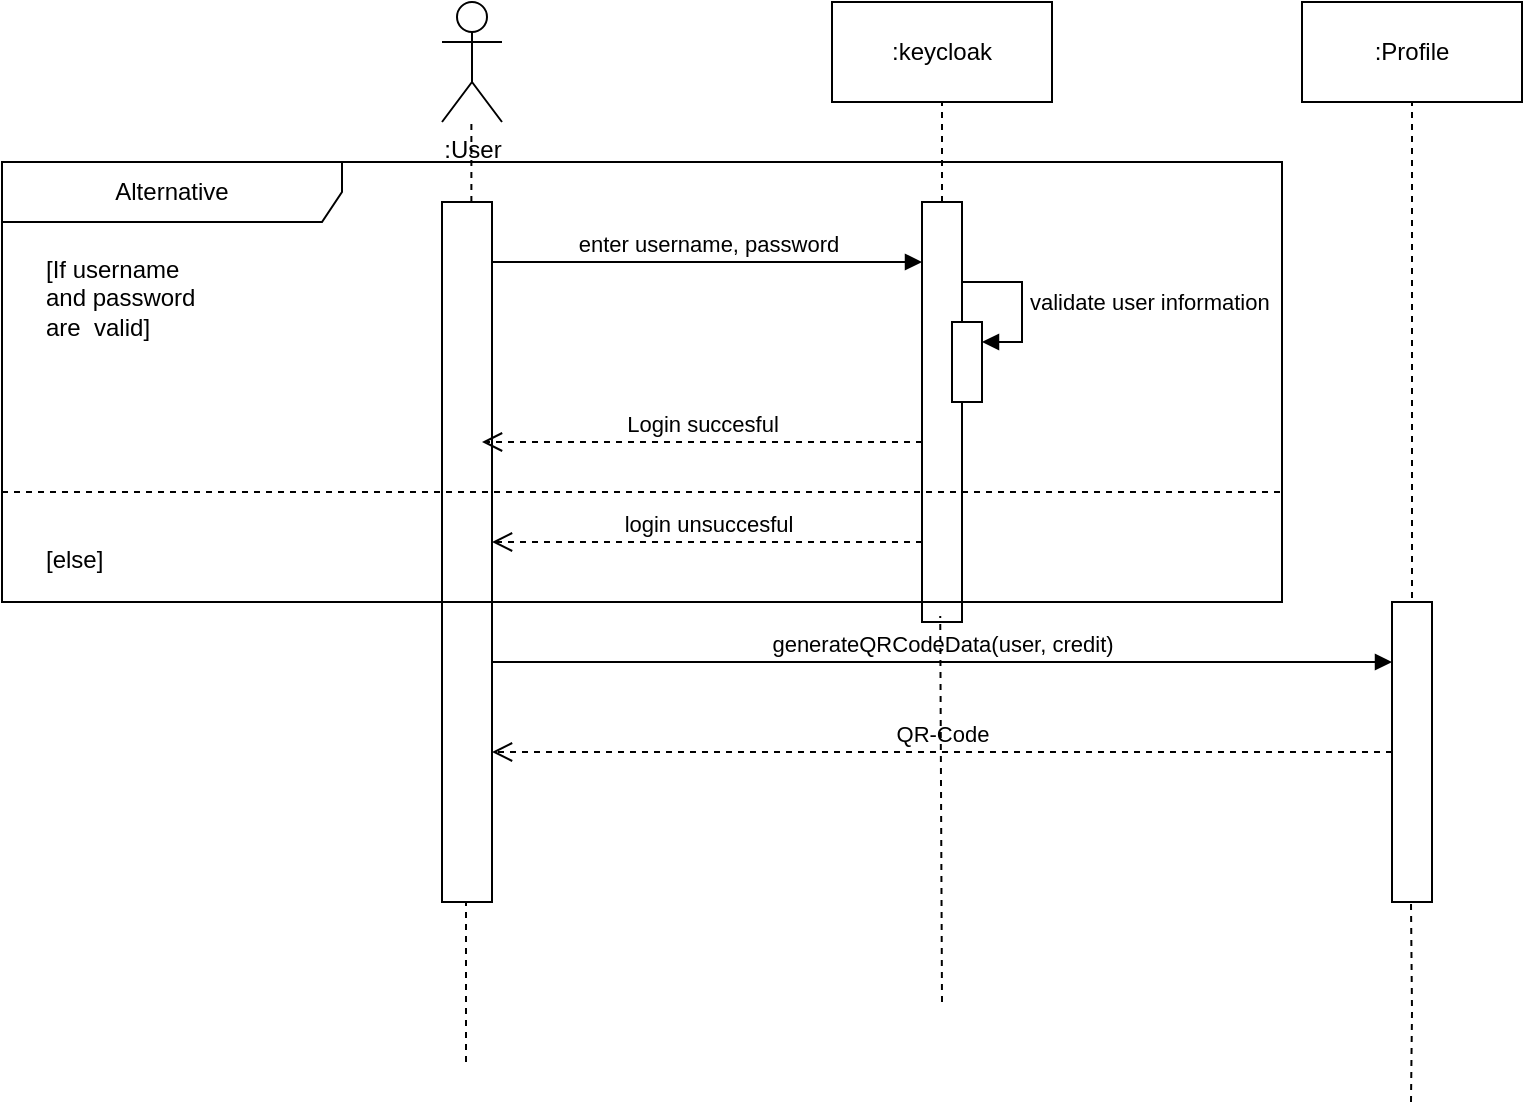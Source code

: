 <mxfile version="24.4.0" type="device">
  <diagram name="Page-1" id="ikG8HmU_IRK9c4D8nbOq">
    <mxGraphModel dx="2501" dy="754" grid="0" gridSize="10" guides="1" tooltips="1" connect="1" arrows="1" fold="1" page="1" pageScale="1" pageWidth="827" pageHeight="1169" math="0" shadow="0">
      <root>
        <mxCell id="0" />
        <mxCell id="1" parent="0" />
        <mxCell id="XWiXRqZ9KCItGG4AB0L--14" value=":User" style="shape=umlActor;verticalLabelPosition=bottom;verticalAlign=top;html=1;" parent="1" vertex="1">
          <mxGeometry x="100" y="40" width="30" height="60" as="geometry" />
        </mxCell>
        <mxCell id="XWiXRqZ9KCItGG4AB0L--15" value="&lt;div&gt;:keycloak&lt;/div&gt;" style="html=1;whiteSpace=wrap;" parent="1" vertex="1">
          <mxGeometry x="295" y="40" width="110" height="50" as="geometry" />
        </mxCell>
        <mxCell id="XWiXRqZ9KCItGG4AB0L--16" value=":Profile" style="html=1;whiteSpace=wrap;" parent="1" vertex="1">
          <mxGeometry x="530" y="40" width="110" height="50" as="geometry" />
        </mxCell>
        <mxCell id="XWiXRqZ9KCItGG4AB0L--17" value="" style="html=1;points=[[0,0,0,0,5],[0,1,0,0,-5],[1,0,0,0,5],[1,1,0,0,-5]];perimeter=orthogonalPerimeter;outlineConnect=0;targetShapes=umlLifeline;portConstraint=eastwest;newEdgeStyle={&quot;curved&quot;:0,&quot;rounded&quot;:0};" parent="1" vertex="1">
          <mxGeometry x="100" y="140" width="25" height="350" as="geometry" />
        </mxCell>
        <mxCell id="XWiXRqZ9KCItGG4AB0L--20" value="" style="endArrow=none;dashed=1;html=1;rounded=0;entryX=0.5;entryY=1;entryDx=0;entryDy=0;" parent="1" source="XWiXRqZ9KCItGG4AB0L--19" target="XWiXRqZ9KCItGG4AB0L--15" edge="1">
          <mxGeometry width="50" height="50" relative="1" as="geometry">
            <mxPoint x="280" y="200" as="sourcePoint" />
            <mxPoint x="280" y="140" as="targetPoint" />
          </mxGeometry>
        </mxCell>
        <mxCell id="XWiXRqZ9KCItGG4AB0L--19" value="" style="html=1;points=[[0,0,0,0,5],[0,1,0,0,-5],[1,0,0,0,5],[1,1,0,0,-5]];perimeter=orthogonalPerimeter;outlineConnect=0;targetShapes=umlLifeline;portConstraint=eastwest;newEdgeStyle={&quot;curved&quot;:0,&quot;rounded&quot;:0};" parent="1" vertex="1">
          <mxGeometry x="340" y="140" width="20" height="210" as="geometry" />
        </mxCell>
        <mxCell id="XWiXRqZ9KCItGG4AB0L--22" value="" style="endArrow=none;dashed=1;html=1;rounded=0;entryX=0.5;entryY=1;entryDx=0;entryDy=0;" parent="1" target="XWiXRqZ9KCItGG4AB0L--16" edge="1">
          <mxGeometry width="50" height="50" relative="1" as="geometry">
            <mxPoint x="585" y="350" as="sourcePoint" />
            <mxPoint x="480" y="110" as="targetPoint" />
          </mxGeometry>
        </mxCell>
        <mxCell id="XWiXRqZ9KCItGG4AB0L--27" value="" style="endArrow=none;dashed=1;html=1;rounded=0;" parent="1" source="XWiXRqZ9KCItGG4AB0L--17" target="XWiXRqZ9KCItGG4AB0L--14" edge="1">
          <mxGeometry width="50" height="50" relative="1" as="geometry">
            <mxPoint x="90" y="170" as="sourcePoint" />
            <mxPoint x="140" y="120" as="targetPoint" />
          </mxGeometry>
        </mxCell>
        <mxCell id="XWiXRqZ9KCItGG4AB0L--28" value="enter username, password" style="html=1;verticalAlign=bottom;endArrow=block;curved=0;rounded=0;" parent="1" target="XWiXRqZ9KCItGG4AB0L--19" edge="1">
          <mxGeometry width="80" relative="1" as="geometry">
            <mxPoint x="125" y="170" as="sourcePoint" />
            <mxPoint x="205" y="170" as="targetPoint" />
          </mxGeometry>
        </mxCell>
        <mxCell id="XWiXRqZ9KCItGG4AB0L--31" value="" style="html=1;points=[[0,0,0,0,5],[0,1,0,0,-5],[1,0,0,0,5],[1,1,0,0,-5]];perimeter=orthogonalPerimeter;outlineConnect=0;targetShapes=umlLifeline;portConstraint=eastwest;newEdgeStyle={&quot;curved&quot;:0,&quot;rounded&quot;:0};" parent="1" vertex="1">
          <mxGeometry x="355" y="200" width="15" height="40" as="geometry" />
        </mxCell>
        <mxCell id="XWiXRqZ9KCItGG4AB0L--32" value="validate user information" style="html=1;align=left;spacingLeft=2;endArrow=block;rounded=0;edgeStyle=orthogonalEdgeStyle;curved=0;rounded=0;" parent="1" target="XWiXRqZ9KCItGG4AB0L--31" edge="1">
          <mxGeometry relative="1" as="geometry">
            <mxPoint x="360" y="180" as="sourcePoint" />
            <Array as="points">
              <mxPoint x="390" y="210" />
            </Array>
          </mxGeometry>
        </mxCell>
        <mxCell id="XWiXRqZ9KCItGG4AB0L--36" value="Login succesful" style="html=1;verticalAlign=bottom;endArrow=open;dashed=1;endSize=8;curved=0;rounded=0;" parent="1" edge="1">
          <mxGeometry relative="1" as="geometry">
            <mxPoint x="340" y="260" as="sourcePoint" />
            <mxPoint x="120" y="260" as="targetPoint" />
            <Array as="points">
              <mxPoint x="240" y="260" />
            </Array>
          </mxGeometry>
        </mxCell>
        <mxCell id="XWiXRqZ9KCItGG4AB0L--38" value="Alternative" style="shape=umlFrame;whiteSpace=wrap;html=1;pointerEvents=0;recursiveResize=0;container=1;collapsible=0;width=170;" parent="1" vertex="1">
          <mxGeometry x="-120" y="120" width="640" height="220" as="geometry" />
        </mxCell>
        <mxCell id="XWiXRqZ9KCItGG4AB0L--39" value="[If username &lt;br&gt;and password &lt;br&gt;are&amp;nbsp; valid]" style="text;html=1;" parent="XWiXRqZ9KCItGG4AB0L--38" vertex="1">
          <mxGeometry width="100" height="20" relative="1" as="geometry">
            <mxPoint x="20" y="40" as="offset" />
          </mxGeometry>
        </mxCell>
        <mxCell id="XWiXRqZ9KCItGG4AB0L--42" value="login unsuccesful" style="html=1;verticalAlign=bottom;endArrow=open;dashed=1;endSize=8;curved=0;rounded=0;" parent="XWiXRqZ9KCItGG4AB0L--38" target="XWiXRqZ9KCItGG4AB0L--17" edge="1">
          <mxGeometry relative="1" as="geometry">
            <mxPoint x="460" y="190" as="sourcePoint" />
            <mxPoint x="380" y="190" as="targetPoint" />
          </mxGeometry>
        </mxCell>
        <mxCell id="XWiXRqZ9KCItGG4AB0L--40" value="[else]" style="line;strokeWidth=1;dashed=1;labelPosition=center;verticalLabelPosition=bottom;align=left;verticalAlign=top;spacingLeft=20;spacingTop=15;html=1;whiteSpace=wrap;" parent="1" vertex="1">
          <mxGeometry x="-120" y="280" width="640" height="10" as="geometry" />
        </mxCell>
        <mxCell id="XWiXRqZ9KCItGG4AB0L--54" value="" style="html=1;points=[[0,0,0,0,5],[0,1,0,0,-5],[1,0,0,0,5],[1,1,0,0,-5]];perimeter=orthogonalPerimeter;outlineConnect=0;targetShapes=umlLifeline;portConstraint=eastwest;newEdgeStyle={&quot;curved&quot;:0,&quot;rounded&quot;:0};" parent="1" vertex="1">
          <mxGeometry x="575" y="340" width="20" height="150" as="geometry" />
        </mxCell>
        <mxCell id="XWiXRqZ9KCItGG4AB0L--56" value="generateQRCodeData(user, credit)" style="html=1;verticalAlign=bottom;endArrow=block;curved=0;rounded=0;" parent="1" edge="1">
          <mxGeometry width="80" relative="1" as="geometry">
            <mxPoint x="125" y="370" as="sourcePoint" />
            <mxPoint x="575" y="370" as="targetPoint" />
          </mxGeometry>
        </mxCell>
        <mxCell id="XWiXRqZ9KCItGG4AB0L--61" value="QR-Code" style="html=1;verticalAlign=bottom;endArrow=open;dashed=1;endSize=8;curved=0;rounded=0;" parent="1" source="XWiXRqZ9KCItGG4AB0L--54" target="XWiXRqZ9KCItGG4AB0L--17" edge="1">
          <mxGeometry relative="1" as="geometry">
            <mxPoint x="550" y="420" as="sourcePoint" />
            <mxPoint x="470" y="420" as="targetPoint" />
          </mxGeometry>
        </mxCell>
        <mxCell id="XWiXRqZ9KCItGG4AB0L--62" value="" style="endArrow=none;dashed=1;html=1;rounded=0;entryX=0.733;entryY=1.032;entryDx=0;entryDy=0;entryPerimeter=0;" parent="1" target="XWiXRqZ9KCItGG4AB0L--38" edge="1">
          <mxGeometry width="50" height="50" relative="1" as="geometry">
            <mxPoint x="350" y="540" as="sourcePoint" />
            <mxPoint x="350" y="470" as="targetPoint" />
          </mxGeometry>
        </mxCell>
        <mxCell id="XWiXRqZ9KCItGG4AB0L--63" value="" style="endArrow=none;dashed=1;html=1;rounded=0;" parent="1" edge="1">
          <mxGeometry width="50" height="50" relative="1" as="geometry">
            <mxPoint x="112" y="570" as="sourcePoint" />
            <mxPoint x="112" y="490" as="targetPoint" />
          </mxGeometry>
        </mxCell>
        <mxCell id="CpxE797JSccybthpoRrk-2" value="" style="endArrow=none;dashed=1;html=1;rounded=0;" parent="1" edge="1">
          <mxGeometry width="50" height="50" relative="1" as="geometry">
            <mxPoint x="584.5" y="590" as="sourcePoint" />
            <mxPoint x="584.5" y="490" as="targetPoint" />
            <Array as="points">
              <mxPoint x="585" y="545" />
            </Array>
          </mxGeometry>
        </mxCell>
      </root>
    </mxGraphModel>
  </diagram>
</mxfile>

